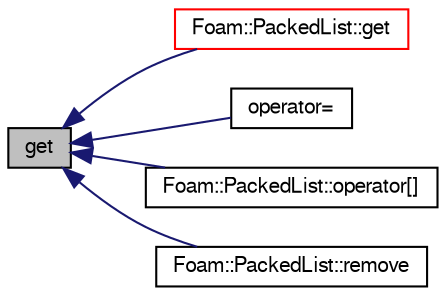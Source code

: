 digraph "get"
{
  bgcolor="transparent";
  edge [fontname="FreeSans",fontsize="10",labelfontname="FreeSans",labelfontsize="10"];
  node [fontname="FreeSans",fontsize="10",shape=record];
  rankdir="LR";
  Node1 [label="get",height=0.2,width=0.4,color="black", fillcolor="grey75", style="filled" fontcolor="black"];
  Node1 -> Node2 [dir="back",color="midnightblue",fontsize="10",style="solid",fontname="FreeSans"];
  Node2 [label="Foam::PackedList::get",height=0.2,width=0.4,color="red",URL="$a01707.html#a1e2b0b59f39fd7a107318bf07ce5170b",tooltip="Get value at index I. "];
  Node1 -> Node3 [dir="back",color="midnightblue",fontsize="10",style="solid",fontname="FreeSans"];
  Node3 [label="operator=",height=0.2,width=0.4,color="black",URL="$a01175.html#a79815a5c78189f5f46cde92f0a4a06ac",tooltip="Assign value, not position. "];
  Node1 -> Node4 [dir="back",color="midnightblue",fontsize="10",style="solid",fontname="FreeSans"];
  Node4 [label="Foam::PackedList::operator[]",height=0.2,width=0.4,color="black",URL="$a01707.html#a023ad7e84c7df98d41b05cb004ad62d2",tooltip="Get value at index I. "];
  Node1 -> Node5 [dir="back",color="midnightblue",fontsize="10",style="solid",fontname="FreeSans"];
  Node5 [label="Foam::PackedList::remove",height=0.2,width=0.4,color="black",URL="$a01707.html#af6d8c077df78e1daae047703a0562891",tooltip="Remove and return the last element. "];
}

